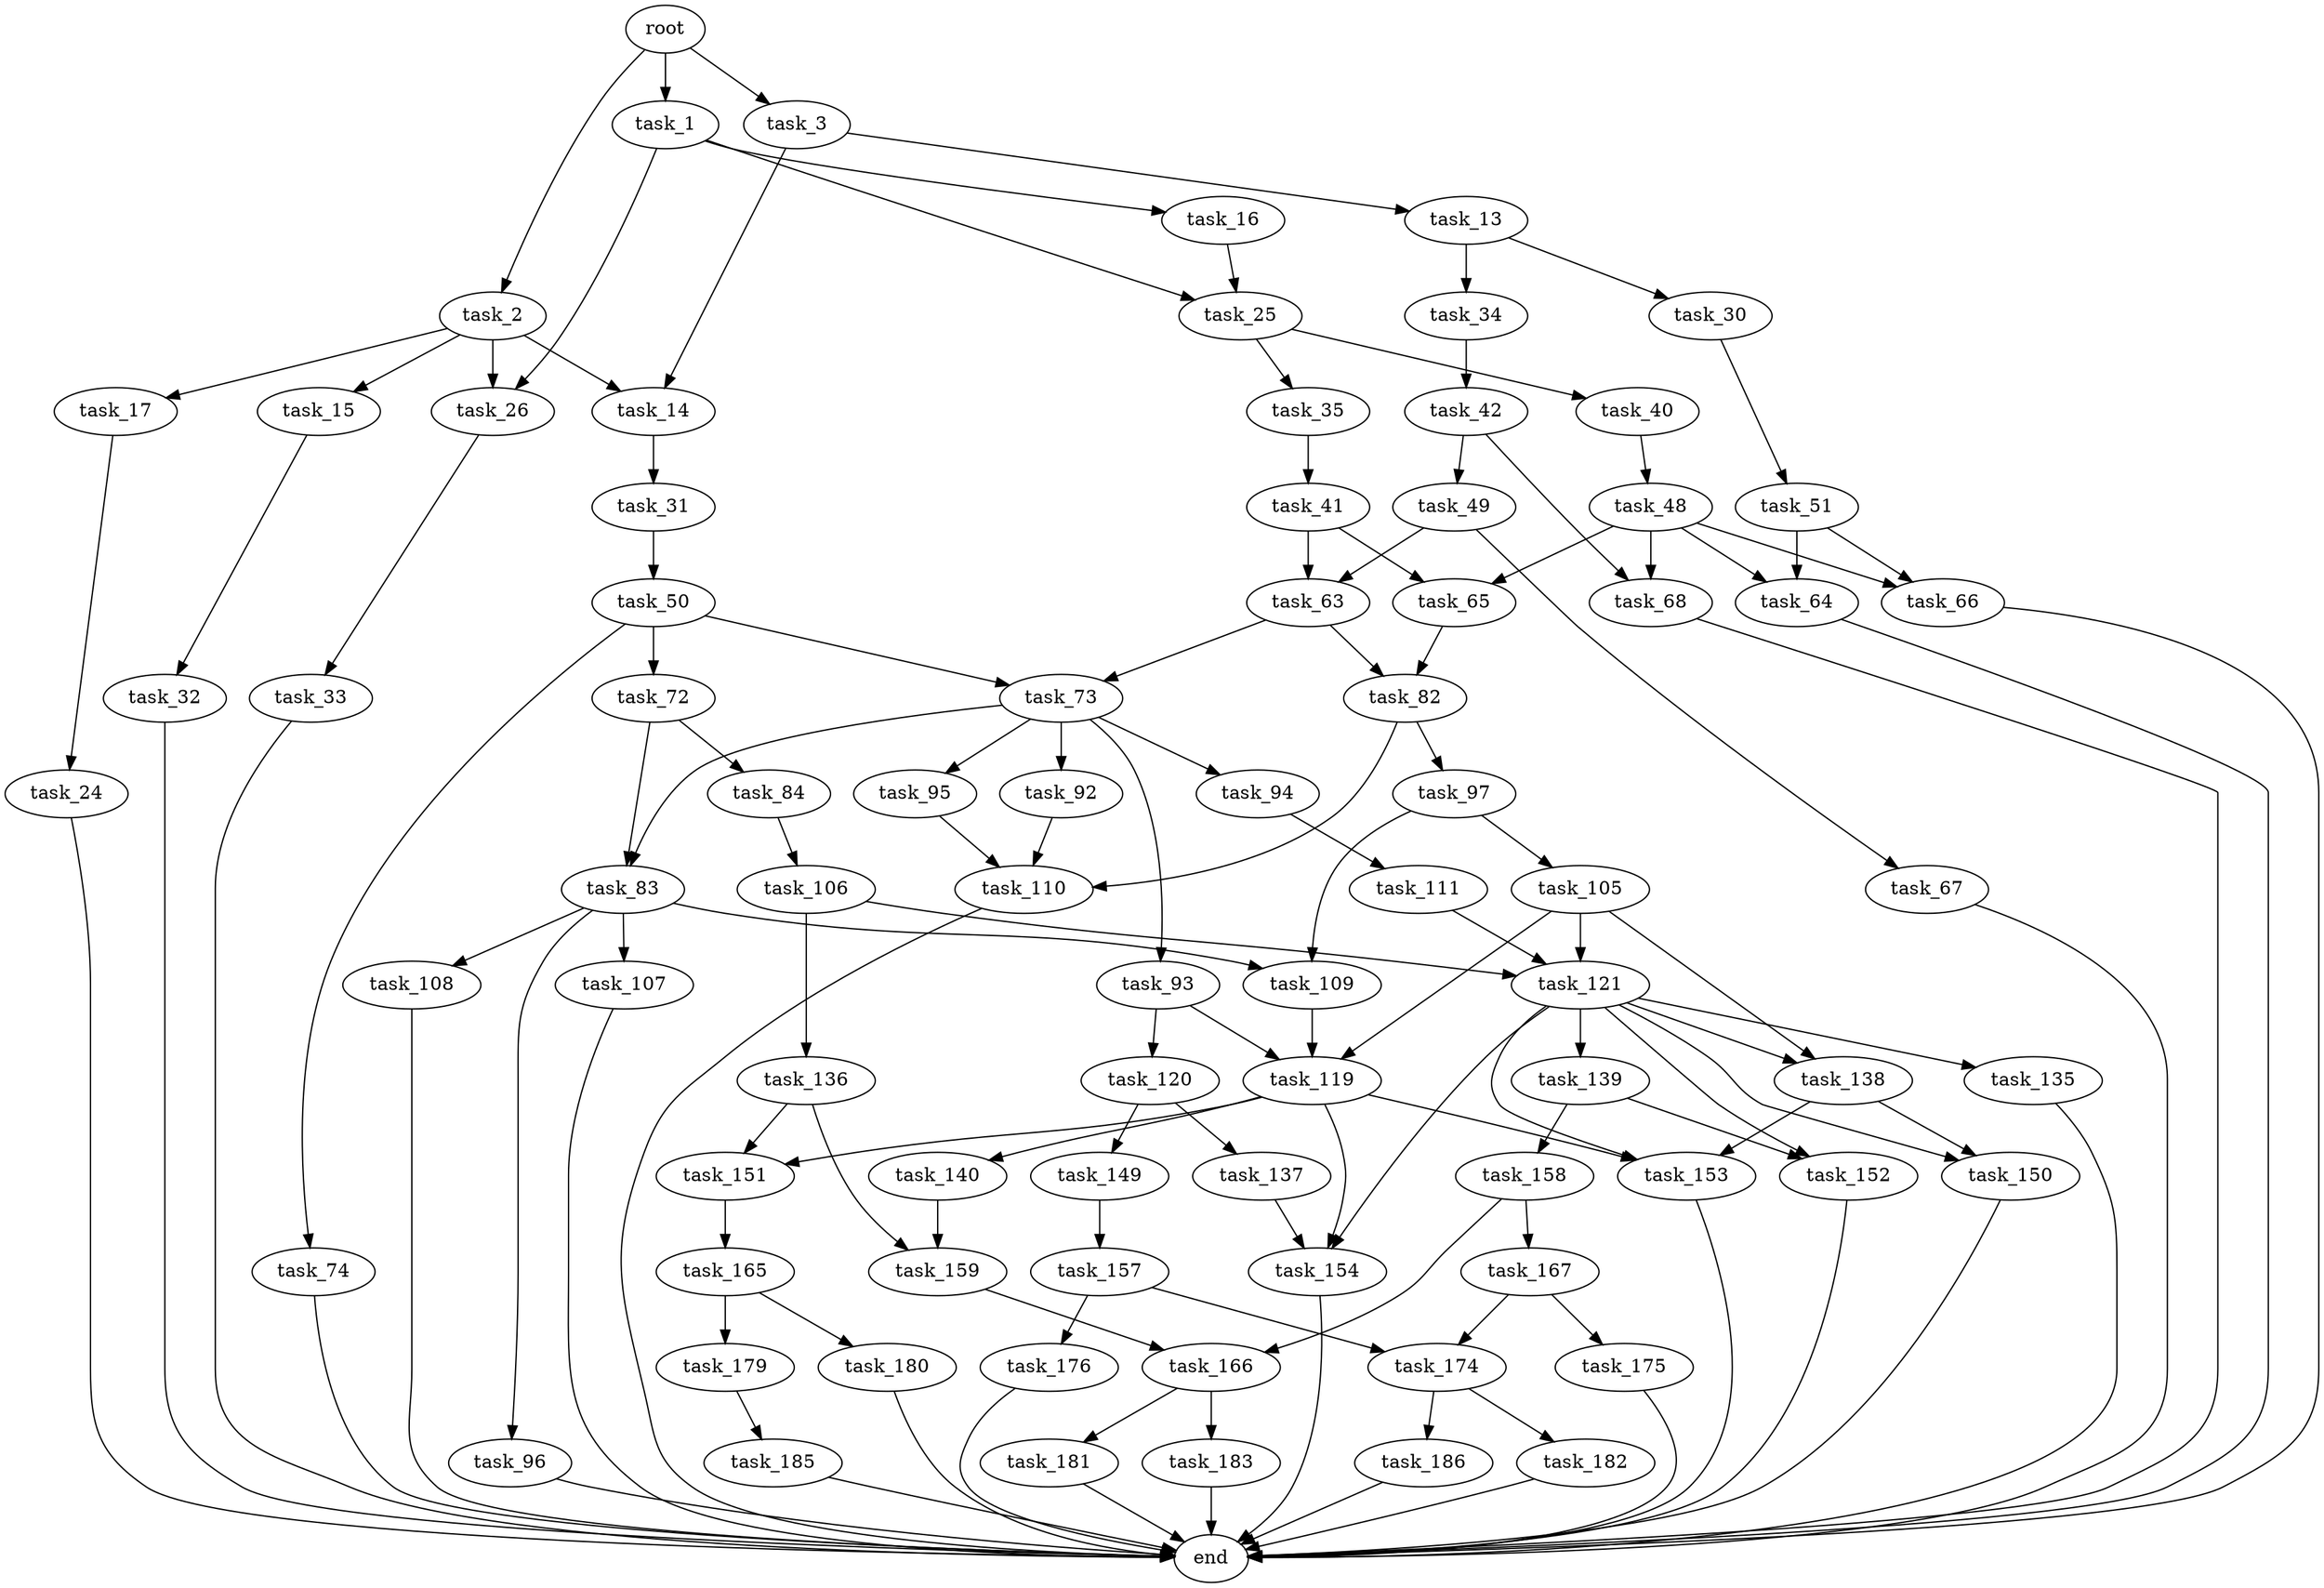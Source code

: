 digraph G {
  root [size="0.000000"];
  task_1 [size="25999356619.000000"];
  task_2 [size="618065407.000000"];
  task_3 [size="13254541050.000000"];
  task_16 [size="1272230112648.000000"];
  task_25 [size="30850730683.000000"];
  task_26 [size="708122603255.000000"];
  task_14 [size="68719476736.000000"];
  task_15 [size="1073741824000.000000"];
  task_17 [size="672165040151.000000"];
  task_13 [size="549755813888.000000"];
  task_30 [size="16058684301.000000"];
  task_34 [size="134217728000.000000"];
  task_31 [size="92604757566.000000"];
  task_32 [size="18149443312.000000"];
  task_24 [size="368293445632.000000"];
  end [size="0.000000"];
  task_35 [size="816168111044.000000"];
  task_40 [size="670911180070.000000"];
  task_33 [size="2938996743.000000"];
  task_51 [size="1348477422.000000"];
  task_50 [size="55983299227.000000"];
  task_42 [size="40396994953.000000"];
  task_41 [size="10622638956.000000"];
  task_48 [size="1031042587149.000000"];
  task_63 [size="2596835999.000000"];
  task_65 [size="1073741824000.000000"];
  task_49 [size="91215876806.000000"];
  task_68 [size="8858794379.000000"];
  task_64 [size="782757789696.000000"];
  task_66 [size="174627095959.000000"];
  task_67 [size="27862903027.000000"];
  task_72 [size="343416726460.000000"];
  task_73 [size="68719476736.000000"];
  task_74 [size="263124818793.000000"];
  task_82 [size="9810158106.000000"];
  task_83 [size="549755813888.000000"];
  task_84 [size="28991029248.000000"];
  task_92 [size="1073741824000.000000"];
  task_93 [size="84426500486.000000"];
  task_94 [size="368293445632.000000"];
  task_95 [size="368293445632.000000"];
  task_97 [size="17209404799.000000"];
  task_110 [size="15120620474.000000"];
  task_96 [size="368293445632.000000"];
  task_107 [size="68719476736.000000"];
  task_108 [size="952619825363.000000"];
  task_109 [size="106980790389.000000"];
  task_106 [size="31538096500.000000"];
  task_119 [size="195357256776.000000"];
  task_120 [size="25416097312.000000"];
  task_111 [size="368293445632.000000"];
  task_105 [size="3499855744.000000"];
  task_121 [size="11920819762.000000"];
  task_138 [size="461837049528.000000"];
  task_136 [size="5776646407.000000"];
  task_140 [size="363952974081.000000"];
  task_151 [size="231928233984.000000"];
  task_153 [size="14437689004.000000"];
  task_154 [size="8589934592.000000"];
  task_137 [size="89322072528.000000"];
  task_149 [size="19955424229.000000"];
  task_135 [size="28991029248.000000"];
  task_139 [size="8589934592.000000"];
  task_150 [size="326507777961.000000"];
  task_152 [size="32503214923.000000"];
  task_159 [size="835615562311.000000"];
  task_158 [size="28440872670.000000"];
  task_157 [size="68719476736.000000"];
  task_165 [size="6283740631.000000"];
  task_174 [size="166380726480.000000"];
  task_176 [size="1073741824000.000000"];
  task_166 [size="14738291208.000000"];
  task_167 [size="131186690148.000000"];
  task_179 [size="68803795308.000000"];
  task_180 [size="368293445632.000000"];
  task_181 [size="28991029248.000000"];
  task_183 [size="160159313001.000000"];
  task_175 [size="231928233984.000000"];
  task_182 [size="1904874323.000000"];
  task_186 [size="8589934592.000000"];
  task_185 [size="10578869446.000000"];

  root -> task_1 [size="1.000000"];
  root -> task_2 [size="1.000000"];
  root -> task_3 [size="1.000000"];
  task_1 -> task_16 [size="679477248.000000"];
  task_1 -> task_25 [size="679477248.000000"];
  task_1 -> task_26 [size="679477248.000000"];
  task_2 -> task_14 [size="75497472.000000"];
  task_2 -> task_15 [size="75497472.000000"];
  task_2 -> task_17 [size="75497472.000000"];
  task_2 -> task_26 [size="75497472.000000"];
  task_3 -> task_13 [size="209715200.000000"];
  task_3 -> task_14 [size="209715200.000000"];
  task_16 -> task_25 [size="838860800.000000"];
  task_25 -> task_35 [size="679477248.000000"];
  task_25 -> task_40 [size="679477248.000000"];
  task_26 -> task_33 [size="679477248.000000"];
  task_14 -> task_31 [size="134217728.000000"];
  task_15 -> task_32 [size="838860800.000000"];
  task_17 -> task_24 [size="679477248.000000"];
  task_13 -> task_30 [size="536870912.000000"];
  task_13 -> task_34 [size="536870912.000000"];
  task_30 -> task_51 [size="33554432.000000"];
  task_34 -> task_42 [size="209715200.000000"];
  task_31 -> task_50 [size="209715200.000000"];
  task_32 -> end [size="1.000000"];
  task_24 -> end [size="1.000000"];
  task_35 -> task_41 [size="536870912.000000"];
  task_40 -> task_48 [size="411041792.000000"];
  task_33 -> end [size="1.000000"];
  task_51 -> task_64 [size="134217728.000000"];
  task_51 -> task_66 [size="134217728.000000"];
  task_50 -> task_72 [size="75497472.000000"];
  task_50 -> task_73 [size="75497472.000000"];
  task_50 -> task_74 [size="75497472.000000"];
  task_42 -> task_49 [size="838860800.000000"];
  task_42 -> task_68 [size="838860800.000000"];
  task_41 -> task_63 [size="33554432.000000"];
  task_41 -> task_65 [size="33554432.000000"];
  task_48 -> task_64 [size="679477248.000000"];
  task_48 -> task_65 [size="679477248.000000"];
  task_48 -> task_66 [size="679477248.000000"];
  task_48 -> task_68 [size="679477248.000000"];
  task_63 -> task_73 [size="301989888.000000"];
  task_63 -> task_82 [size="301989888.000000"];
  task_65 -> task_82 [size="838860800.000000"];
  task_49 -> task_63 [size="301989888.000000"];
  task_49 -> task_67 [size="301989888.000000"];
  task_68 -> end [size="1.000000"];
  task_64 -> end [size="1.000000"];
  task_66 -> end [size="1.000000"];
  task_67 -> end [size="1.000000"];
  task_72 -> task_83 [size="301989888.000000"];
  task_72 -> task_84 [size="301989888.000000"];
  task_73 -> task_83 [size="134217728.000000"];
  task_73 -> task_92 [size="134217728.000000"];
  task_73 -> task_93 [size="134217728.000000"];
  task_73 -> task_94 [size="134217728.000000"];
  task_73 -> task_95 [size="134217728.000000"];
  task_74 -> end [size="1.000000"];
  task_82 -> task_97 [size="411041792.000000"];
  task_82 -> task_110 [size="411041792.000000"];
  task_83 -> task_96 [size="536870912.000000"];
  task_83 -> task_107 [size="536870912.000000"];
  task_83 -> task_108 [size="536870912.000000"];
  task_83 -> task_109 [size="536870912.000000"];
  task_84 -> task_106 [size="75497472.000000"];
  task_92 -> task_110 [size="838860800.000000"];
  task_93 -> task_119 [size="301989888.000000"];
  task_93 -> task_120 [size="301989888.000000"];
  task_94 -> task_111 [size="411041792.000000"];
  task_95 -> task_110 [size="411041792.000000"];
  task_97 -> task_105 [size="301989888.000000"];
  task_97 -> task_109 [size="301989888.000000"];
  task_110 -> end [size="1.000000"];
  task_96 -> end [size="1.000000"];
  task_107 -> end [size="1.000000"];
  task_108 -> end [size="1.000000"];
  task_109 -> task_119 [size="209715200.000000"];
  task_106 -> task_121 [size="838860800.000000"];
  task_106 -> task_136 [size="838860800.000000"];
  task_119 -> task_140 [size="134217728.000000"];
  task_119 -> task_151 [size="134217728.000000"];
  task_119 -> task_153 [size="134217728.000000"];
  task_119 -> task_154 [size="134217728.000000"];
  task_120 -> task_137 [size="536870912.000000"];
  task_120 -> task_149 [size="536870912.000000"];
  task_111 -> task_121 [size="411041792.000000"];
  task_105 -> task_119 [size="301989888.000000"];
  task_105 -> task_121 [size="301989888.000000"];
  task_105 -> task_138 [size="301989888.000000"];
  task_121 -> task_135 [size="209715200.000000"];
  task_121 -> task_138 [size="209715200.000000"];
  task_121 -> task_139 [size="209715200.000000"];
  task_121 -> task_150 [size="209715200.000000"];
  task_121 -> task_152 [size="209715200.000000"];
  task_121 -> task_153 [size="209715200.000000"];
  task_121 -> task_154 [size="209715200.000000"];
  task_138 -> task_150 [size="301989888.000000"];
  task_138 -> task_153 [size="301989888.000000"];
  task_136 -> task_151 [size="209715200.000000"];
  task_136 -> task_159 [size="209715200.000000"];
  task_140 -> task_159 [size="411041792.000000"];
  task_151 -> task_165 [size="301989888.000000"];
  task_153 -> end [size="1.000000"];
  task_154 -> end [size="1.000000"];
  task_137 -> task_154 [size="134217728.000000"];
  task_149 -> task_157 [size="411041792.000000"];
  task_135 -> end [size="1.000000"];
  task_139 -> task_152 [size="33554432.000000"];
  task_139 -> task_158 [size="33554432.000000"];
  task_150 -> end [size="1.000000"];
  task_152 -> end [size="1.000000"];
  task_159 -> task_166 [size="679477248.000000"];
  task_158 -> task_166 [size="679477248.000000"];
  task_158 -> task_167 [size="679477248.000000"];
  task_157 -> task_174 [size="134217728.000000"];
  task_157 -> task_176 [size="134217728.000000"];
  task_165 -> task_179 [size="209715200.000000"];
  task_165 -> task_180 [size="209715200.000000"];
  task_174 -> task_182 [size="134217728.000000"];
  task_174 -> task_186 [size="134217728.000000"];
  task_176 -> end [size="1.000000"];
  task_166 -> task_181 [size="33554432.000000"];
  task_166 -> task_183 [size="33554432.000000"];
  task_167 -> task_174 [size="134217728.000000"];
  task_167 -> task_175 [size="134217728.000000"];
  task_179 -> task_185 [size="134217728.000000"];
  task_180 -> end [size="1.000000"];
  task_181 -> end [size="1.000000"];
  task_183 -> end [size="1.000000"];
  task_175 -> end [size="1.000000"];
  task_182 -> end [size="1.000000"];
  task_186 -> end [size="1.000000"];
  task_185 -> end [size="1.000000"];
}
